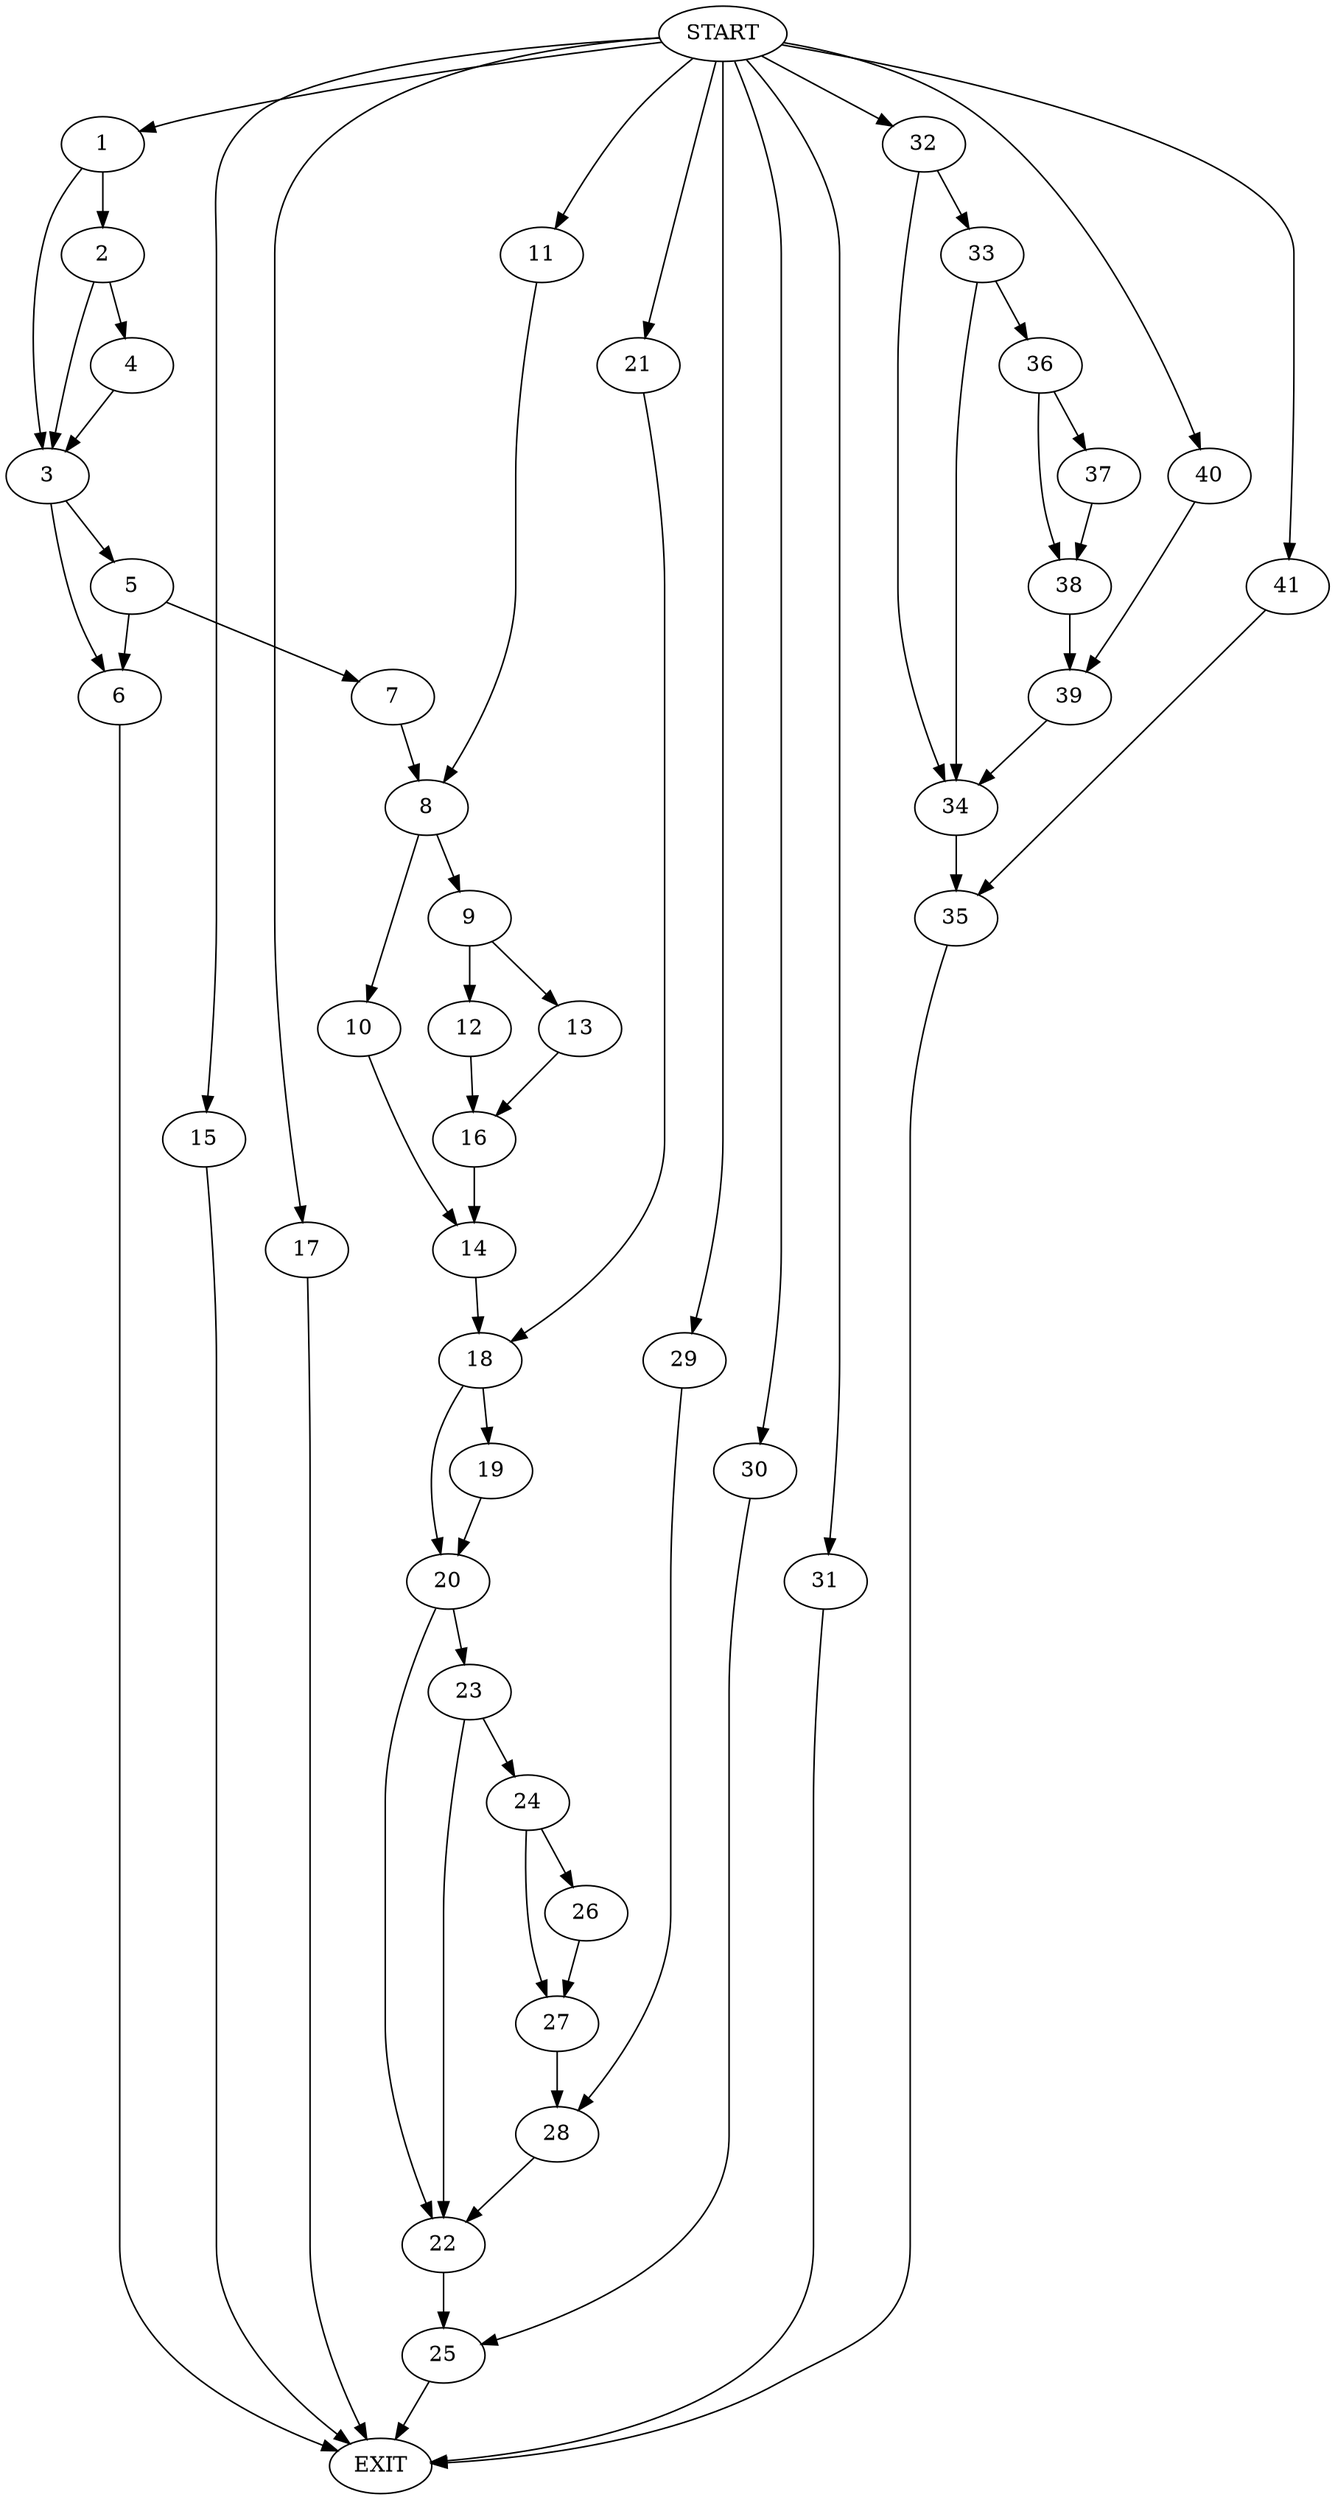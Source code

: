 digraph {
0 [label="START"]
42 [label="EXIT"]
0 -> 1
1 -> 2
1 -> 3
2 -> 3
2 -> 4
3 -> 5
3 -> 6
4 -> 3
5 -> 7
5 -> 6
6 -> 42
7 -> 8
8 -> 9
8 -> 10
0 -> 11
11 -> 8
9 -> 12
9 -> 13
10 -> 14
0 -> 15
15 -> 42
12 -> 16
13 -> 16
16 -> 14
0 -> 17
17 -> 42
14 -> 18
18 -> 19
18 -> 20
0 -> 21
21 -> 18
19 -> 20
20 -> 22
20 -> 23
23 -> 22
23 -> 24
22 -> 25
24 -> 26
24 -> 27
27 -> 28
26 -> 27
28 -> 22
0 -> 29
29 -> 28
25 -> 42
0 -> 30
30 -> 25
0 -> 31
31 -> 42
0 -> 32
32 -> 33
32 -> 34
34 -> 35
33 -> 36
33 -> 34
36 -> 37
36 -> 38
37 -> 38
38 -> 39
39 -> 34
0 -> 40
40 -> 39
35 -> 42
0 -> 41
41 -> 35
}
